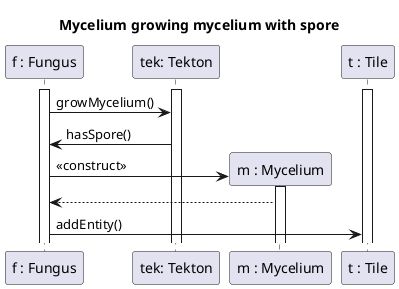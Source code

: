 @startuml Fungus growth with spore

title Mycelium growing mycelium with spore

participant "f : Fungus" as F
participant "tek: Tekton" as Tek
participant "m : Mycelium" as M
participant "t : Tile" as T

activate F
activate T
activate Tek


F->Tek : growMycelium()
Tek -> F : hasSpore()
F -> M ** : <<construct>>
activate M
M --> F
F -> T : addEntity()



@enduml